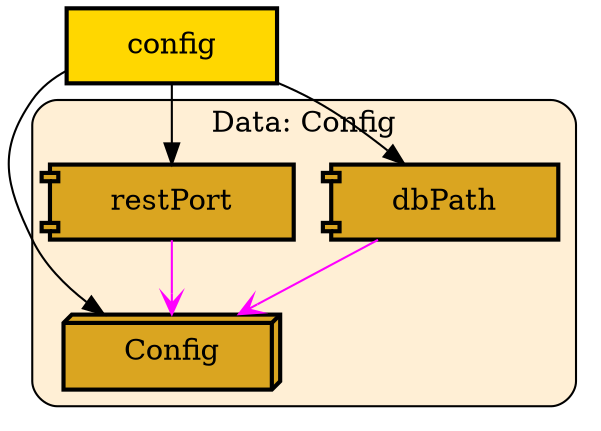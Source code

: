 digraph "Diagram of: Test.Config" {
    node [margin="0.4,0.1"
         ,style=filled];
    subgraph cluster_Data_Config {
        graph [label="Data: Config"
              ,style="filled,rounded"
              ,fillcolor=papayawhip];
        1 [label=Config
          ,shape=box3d
          ,fillcolor=goldenrod
          ,style="filled,bold"];
        3 [label=dbPath
          ,shape=component
          ,fillcolor=goldenrod
          ,style="filled,bold"];
        4 [label=restPort
          ,shape=component
          ,fillcolor=goldenrod
          ,style="filled,bold"];
    }
    2 [label=config
      ,shape=box
      ,fillcolor=gold
      ,style="filled,bold"];
    2 -> 1 [penwidth=1,color=black];
    2 -> 3 [penwidth=1,color=black];
    2 -> 4 [penwidth=1,color=black];
    3 -> 1 [penwidth=1
           ,color=magenta
           ,arrowtail=odot
           ,arrowhead=vee];
    4 -> 1 [penwidth=1
           ,color=magenta
           ,arrowtail=odot
           ,arrowhead=vee];
}
